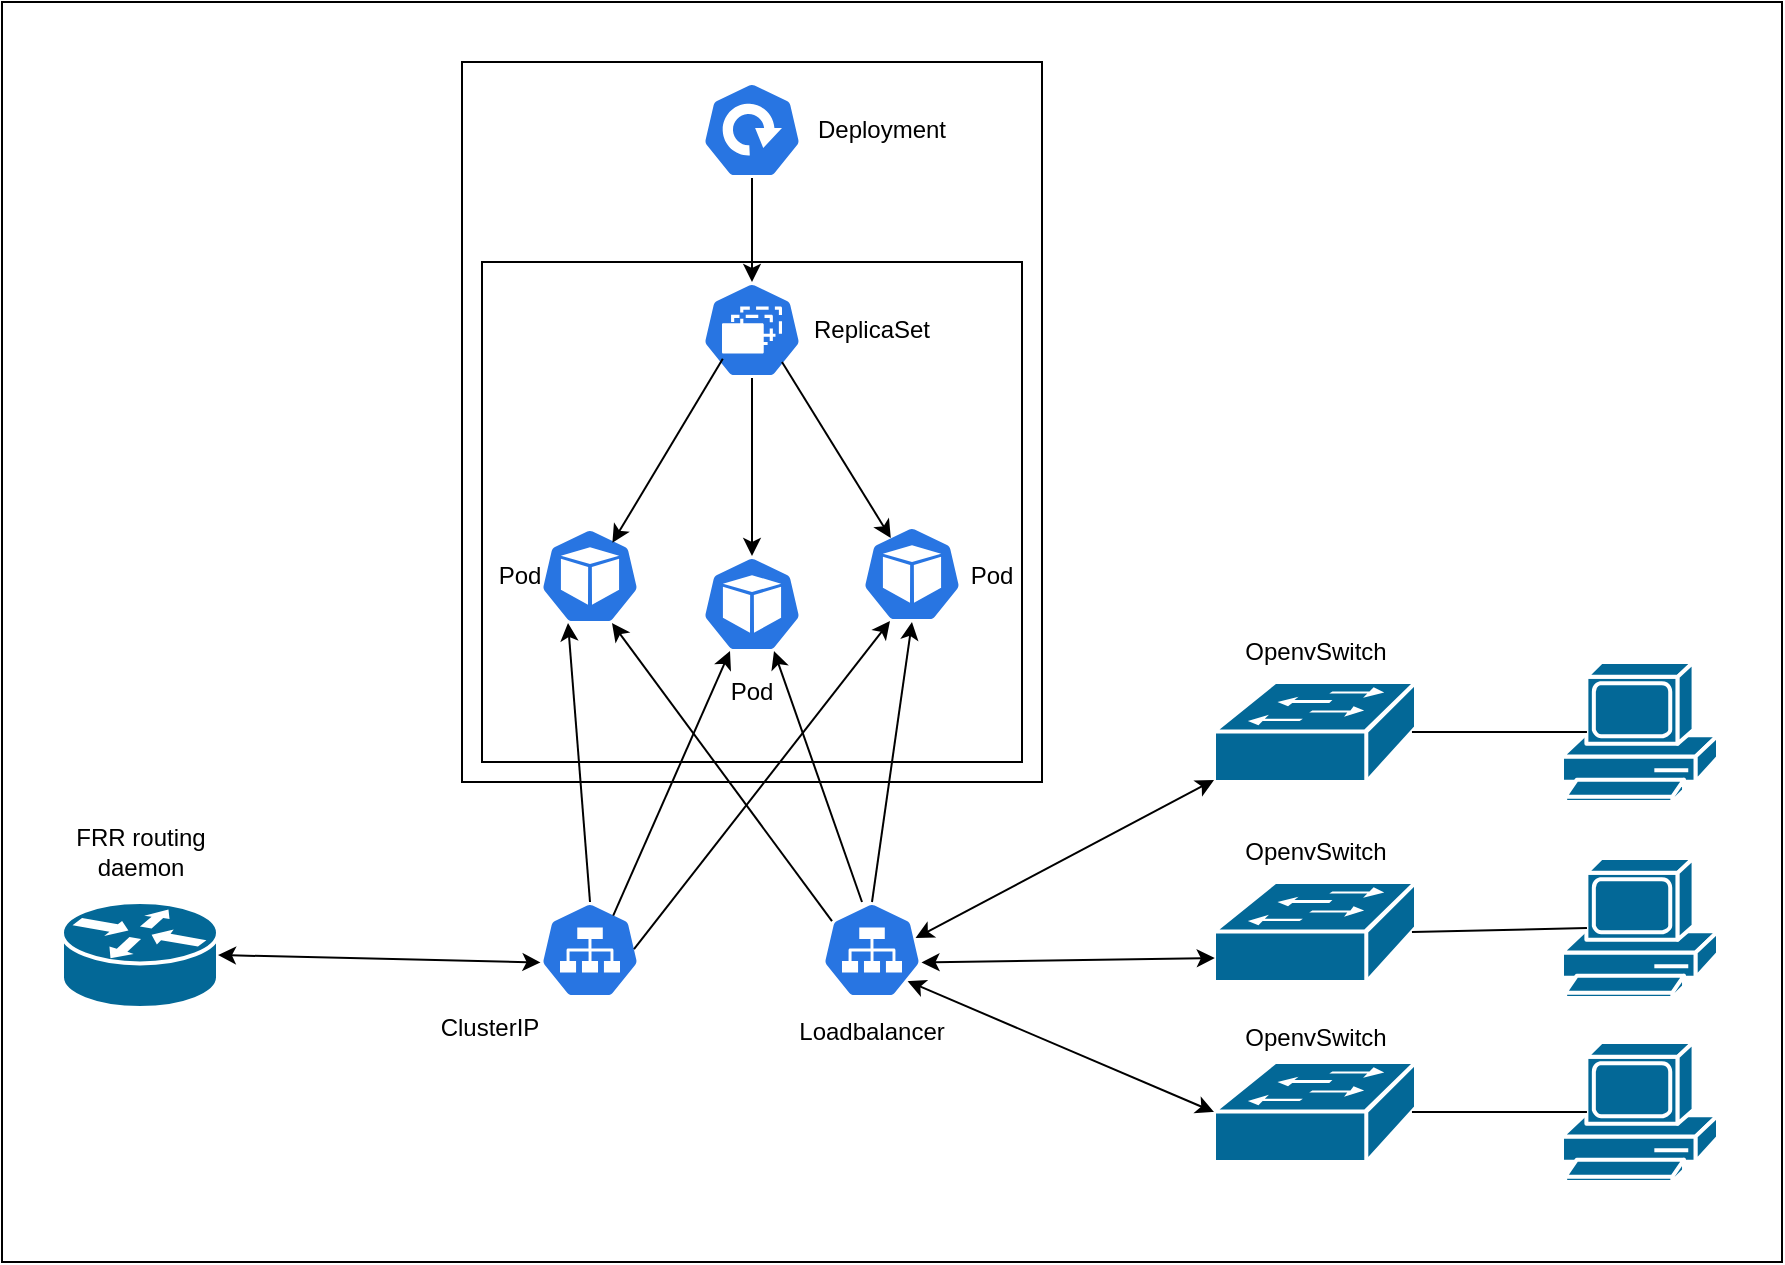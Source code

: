 <mxfile version="21.2.8" type="device">
  <diagram name="Page-1" id="xvXS0b84OAG7VmKs_9-G">
    <mxGraphModel dx="1050" dy="609" grid="1" gridSize="10" guides="1" tooltips="1" connect="1" arrows="1" fold="1" page="1" pageScale="1" pageWidth="827" pageHeight="1169" math="0" shadow="0">
      <root>
        <mxCell id="0" />
        <mxCell id="1" parent="0" />
        <mxCell id="ibrLmUlDIfamA27F22w--1" value="" style="rounded=0;whiteSpace=wrap;html=1;" vertex="1" parent="1">
          <mxGeometry x="120" y="40" width="890" height="630" as="geometry" />
        </mxCell>
        <mxCell id="uyYlru-ZlLrHPNq706hz-24" value="" style="rounded=0;whiteSpace=wrap;html=1;" parent="1" vertex="1">
          <mxGeometry x="350" y="70" width="290" height="360" as="geometry" />
        </mxCell>
        <mxCell id="uyYlru-ZlLrHPNq706hz-22" value="" style="rounded=0;whiteSpace=wrap;html=1;" parent="1" vertex="1">
          <mxGeometry x="360" y="170" width="270" height="250" as="geometry" />
        </mxCell>
        <mxCell id="uyYlru-ZlLrHPNq706hz-1" value="" style="shape=mxgraph.cisco.routers.router;sketch=0;html=1;pointerEvents=1;dashed=0;fillColor=#036897;strokeColor=#ffffff;strokeWidth=2;verticalLabelPosition=bottom;verticalAlign=top;align=center;outlineConnect=0;" parent="1" vertex="1">
          <mxGeometry x="150" y="490" width="78" height="53" as="geometry" />
        </mxCell>
        <mxCell id="uyYlru-ZlLrHPNq706hz-2" value="" style="sketch=0;html=1;dashed=0;whitespace=wrap;fillColor=#2875E2;strokeColor=#ffffff;points=[[0.005,0.63,0],[0.1,0.2,0],[0.9,0.2,0],[0.5,0,0],[0.995,0.63,0],[0.72,0.99,0],[0.5,1,0],[0.28,0.99,0]];verticalLabelPosition=bottom;align=center;verticalAlign=top;shape=mxgraph.kubernetes.icon;prIcon=pod" parent="1" vertex="1">
          <mxGeometry x="389" y="303" width="50" height="48" as="geometry" />
        </mxCell>
        <mxCell id="uyYlru-ZlLrHPNq706hz-3" value="" style="sketch=0;html=1;dashed=0;whitespace=wrap;fillColor=#2875E2;strokeColor=#ffffff;points=[[0.005,0.63,0],[0.1,0.2,0],[0.9,0.2,0],[0.5,0,0],[0.995,0.63,0],[0.72,0.99,0],[0.5,1,0],[0.28,0.99,0]];verticalLabelPosition=bottom;align=center;verticalAlign=top;shape=mxgraph.kubernetes.icon;prIcon=pod" parent="1" vertex="1">
          <mxGeometry x="470" y="317" width="50" height="48" as="geometry" />
        </mxCell>
        <mxCell id="uyYlru-ZlLrHPNq706hz-4" value="" style="sketch=0;html=1;dashed=0;whitespace=wrap;fillColor=#2875E2;strokeColor=#ffffff;points=[[0.005,0.63,0],[0.1,0.2,0],[0.9,0.2,0],[0.5,0,0],[0.995,0.63,0],[0.72,0.99,0],[0.5,1,0],[0.28,0.99,0]];verticalLabelPosition=bottom;align=center;verticalAlign=top;shape=mxgraph.kubernetes.icon;prIcon=pod" parent="1" vertex="1">
          <mxGeometry x="550" y="302" width="50" height="48" as="geometry" />
        </mxCell>
        <mxCell id="uyYlru-ZlLrHPNq706hz-5" value="" style="sketch=0;html=1;dashed=0;whitespace=wrap;fillColor=#2875E2;strokeColor=#ffffff;points=[[0.005,0.63,0],[0.1,0.2,0],[0.9,0.2,0],[0.5,0,0],[0.995,0.63,0],[0.72,0.99,0],[0.5,1,0],[0.28,0.99,0]];verticalLabelPosition=bottom;align=center;verticalAlign=top;shape=mxgraph.kubernetes.icon;prIcon=deploy" parent="1" vertex="1">
          <mxGeometry x="470" y="80" width="50" height="48" as="geometry" />
        </mxCell>
        <mxCell id="uyYlru-ZlLrHPNq706hz-6" value="" style="sketch=0;html=1;dashed=0;whitespace=wrap;fillColor=#2875E2;strokeColor=#ffffff;points=[[0.005,0.63,0],[0.1,0.2,0],[0.9,0.2,0],[0.5,0,0],[0.995,0.63,0],[0.72,0.99,0],[0.5,1,0],[0.28,0.99,0]];verticalLabelPosition=bottom;align=center;verticalAlign=top;shape=mxgraph.kubernetes.icon;prIcon=rs" parent="1" vertex="1">
          <mxGeometry x="470" y="180" width="50" height="48" as="geometry" />
        </mxCell>
        <mxCell id="uyYlru-ZlLrHPNq706hz-7" value="" style="endArrow=classic;html=1;rounded=0;entryX=0.5;entryY=0;entryDx=0;entryDy=0;entryPerimeter=0;exitX=0.5;exitY=1;exitDx=0;exitDy=0;exitPerimeter=0;" parent="1" source="uyYlru-ZlLrHPNq706hz-6" target="uyYlru-ZlLrHPNq706hz-3" edge="1">
          <mxGeometry width="50" height="50" relative="1" as="geometry">
            <mxPoint x="590" y="470" as="sourcePoint" />
            <mxPoint x="530" y="320" as="targetPoint" />
          </mxGeometry>
        </mxCell>
        <mxCell id="uyYlru-ZlLrHPNq706hz-8" value="" style="endArrow=classic;html=1;rounded=0;entryX=0.288;entryY=0.125;entryDx=0;entryDy=0;entryPerimeter=0;" parent="1" target="uyYlru-ZlLrHPNq706hz-4" edge="1">
          <mxGeometry width="50" height="50" relative="1" as="geometry">
            <mxPoint x="510" y="220" as="sourcePoint" />
            <mxPoint x="550" y="230" as="targetPoint" />
          </mxGeometry>
        </mxCell>
        <mxCell id="uyYlru-ZlLrHPNq706hz-9" value="" style="endArrow=classic;html=1;rounded=0;entryX=0.724;entryY=0.154;entryDx=0;entryDy=0;entryPerimeter=0;exitX=0.208;exitY=0.8;exitDx=0;exitDy=0;exitPerimeter=0;" parent="1" source="uyYlru-ZlLrHPNq706hz-6" target="uyYlru-ZlLrHPNq706hz-2" edge="1">
          <mxGeometry width="50" height="50" relative="1" as="geometry">
            <mxPoint x="450" y="490" as="sourcePoint" />
            <mxPoint x="510" y="370" as="targetPoint" />
          </mxGeometry>
        </mxCell>
        <mxCell id="uyYlru-ZlLrHPNq706hz-11" value="" style="sketch=0;html=1;dashed=0;whitespace=wrap;fillColor=#2875E2;strokeColor=#ffffff;points=[[0.005,0.63,0],[0.1,0.2,0],[0.9,0.2,0],[0.5,0,0],[0.995,0.63,0],[0.72,0.99,0],[0.5,1,0],[0.28,0.99,0]];verticalLabelPosition=bottom;align=center;verticalAlign=top;shape=mxgraph.kubernetes.icon;prIcon=svc" parent="1" vertex="1">
          <mxGeometry x="530" y="490" width="50" height="48" as="geometry" />
        </mxCell>
        <mxCell id="uyYlru-ZlLrHPNq706hz-12" value="" style="shape=mxgraph.cisco.switches.workgroup_switch;sketch=0;html=1;pointerEvents=1;dashed=0;fillColor=#036897;strokeColor=#ffffff;strokeWidth=2;verticalLabelPosition=bottom;verticalAlign=top;align=center;outlineConnect=0;" parent="1" vertex="1">
          <mxGeometry x="726" y="380" width="101" height="50" as="geometry" />
        </mxCell>
        <mxCell id="uyYlru-ZlLrHPNq706hz-13" value="" style="shape=mxgraph.cisco.switches.workgroup_switch;sketch=0;html=1;pointerEvents=1;dashed=0;fillColor=#036897;strokeColor=#ffffff;strokeWidth=2;verticalLabelPosition=bottom;verticalAlign=top;align=center;outlineConnect=0;" parent="1" vertex="1">
          <mxGeometry x="726" y="480" width="101" height="50" as="geometry" />
        </mxCell>
        <mxCell id="uyYlru-ZlLrHPNq706hz-14" value="" style="shape=mxgraph.cisco.switches.workgroup_switch;sketch=0;html=1;pointerEvents=1;dashed=0;fillColor=#036897;strokeColor=#ffffff;strokeWidth=2;verticalLabelPosition=bottom;verticalAlign=top;align=center;outlineConnect=0;" parent="1" vertex="1">
          <mxGeometry x="726" y="570" width="101" height="50" as="geometry" />
        </mxCell>
        <mxCell id="uyYlru-ZlLrHPNq706hz-17" value="" style="endArrow=classic;startArrow=classic;html=1;rounded=0;entryX=0;entryY=0.98;entryDx=0;entryDy=0;entryPerimeter=0;exitX=0.936;exitY=0.375;exitDx=0;exitDy=0;exitPerimeter=0;" parent="1" source="uyYlru-ZlLrHPNq706hz-11" target="uyYlru-ZlLrHPNq706hz-12" edge="1">
          <mxGeometry width="50" height="50" relative="1" as="geometry">
            <mxPoint x="740" y="240" as="sourcePoint" />
            <mxPoint x="840" y="250" as="targetPoint" />
          </mxGeometry>
        </mxCell>
        <mxCell id="uyYlru-ZlLrHPNq706hz-18" value="" style="endArrow=classic;startArrow=classic;html=1;rounded=0;exitX=0.995;exitY=0.63;exitDx=0;exitDy=0;entryX=0.004;entryY=0.76;entryDx=0;entryDy=0;entryPerimeter=0;exitPerimeter=0;" parent="1" source="uyYlru-ZlLrHPNq706hz-11" target="uyYlru-ZlLrHPNq706hz-13" edge="1">
          <mxGeometry width="50" height="50" relative="1" as="geometry">
            <mxPoint x="740" y="311.507" as="sourcePoint" />
            <mxPoint x="840" y="350" as="targetPoint" />
          </mxGeometry>
        </mxCell>
        <mxCell id="uyYlru-ZlLrHPNq706hz-19" value="" style="endArrow=classic;startArrow=classic;html=1;rounded=0;entryX=0;entryY=0.5;entryDx=0;entryDy=0;entryPerimeter=0;exitX=0.856;exitY=0.825;exitDx=0;exitDy=0;exitPerimeter=0;" parent="1" source="uyYlru-ZlLrHPNq706hz-11" target="uyYlru-ZlLrHPNq706hz-14" edge="1">
          <mxGeometry width="50" height="50" relative="1" as="geometry">
            <mxPoint x="740" y="399" as="sourcePoint" />
            <mxPoint x="870" y="410" as="targetPoint" />
          </mxGeometry>
        </mxCell>
        <mxCell id="uyYlru-ZlLrHPNq706hz-20" value="Loadbalancer" style="text;html=1;strokeColor=none;fillColor=none;align=center;verticalAlign=middle;whiteSpace=wrap;rounded=0;" parent="1" vertex="1">
          <mxGeometry x="525" y="540" width="60" height="30" as="geometry" />
        </mxCell>
        <mxCell id="uyYlru-ZlLrHPNq706hz-21" value="" style="endArrow=classic;html=1;rounded=0;exitX=0.5;exitY=1;exitDx=0;exitDy=0;exitPerimeter=0;" parent="1" source="uyYlru-ZlLrHPNq706hz-5" target="uyYlru-ZlLrHPNq706hz-6" edge="1">
          <mxGeometry width="50" height="50" relative="1" as="geometry">
            <mxPoint x="360" y="400" as="sourcePoint" />
            <mxPoint x="620" y="50" as="targetPoint" />
          </mxGeometry>
        </mxCell>
        <mxCell id="uyYlru-ZlLrHPNq706hz-23" value="" style="endArrow=classic;html=1;rounded=0;entryX=0.5;entryY=1;entryDx=0;entryDy=0;entryPerimeter=0;exitX=0.5;exitY=0;exitDx=0;exitDy=0;exitPerimeter=0;" parent="1" source="uyYlru-ZlLrHPNq706hz-11" target="uyYlru-ZlLrHPNq706hz-4" edge="1">
          <mxGeometry width="50" height="50" relative="1" as="geometry">
            <mxPoint x="700" y="460" as="sourcePoint" />
            <mxPoint x="750" y="410" as="targetPoint" />
          </mxGeometry>
        </mxCell>
        <mxCell id="uyYlru-ZlLrHPNq706hz-26" value="" style="endArrow=classic;html=1;rounded=0;entryX=0.72;entryY=0.99;entryDx=0;entryDy=0;entryPerimeter=0;" parent="1" target="uyYlru-ZlLrHPNq706hz-3" edge="1">
          <mxGeometry width="50" height="50" relative="1" as="geometry">
            <mxPoint x="550" y="490" as="sourcePoint" />
            <mxPoint x="500" y="460" as="targetPoint" />
          </mxGeometry>
        </mxCell>
        <mxCell id="uyYlru-ZlLrHPNq706hz-27" value="" style="endArrow=classic;html=1;rounded=0;entryX=0.72;entryY=0.99;entryDx=0;entryDy=0;entryPerimeter=0;exitX=0.1;exitY=0.2;exitDx=0;exitDy=0;exitPerimeter=0;" parent="1" source="uyYlru-ZlLrHPNq706hz-11" target="uyYlru-ZlLrHPNq706hz-2" edge="1">
          <mxGeometry width="50" height="50" relative="1" as="geometry">
            <mxPoint x="470" y="560" as="sourcePoint" />
            <mxPoint x="520" y="510" as="targetPoint" />
          </mxGeometry>
        </mxCell>
        <mxCell id="uyYlru-ZlLrHPNq706hz-28" value="" style="sketch=0;html=1;dashed=0;whitespace=wrap;fillColor=#2875E2;strokeColor=#ffffff;points=[[0.005,0.63,0],[0.1,0.2,0],[0.9,0.2,0],[0.5,0,0],[0.995,0.63,0],[0.72,0.99,0],[0.5,1,0],[0.28,0.99,0]];verticalLabelPosition=bottom;align=center;verticalAlign=top;shape=mxgraph.kubernetes.icon;prIcon=svc" parent="1" vertex="1">
          <mxGeometry x="389" y="490" width="50" height="48" as="geometry" />
        </mxCell>
        <mxCell id="uyYlru-ZlLrHPNq706hz-29" value="" style="endArrow=classic;startArrow=classic;html=1;rounded=0;exitX=1;exitY=0.5;exitDx=0;exitDy=0;exitPerimeter=0;entryX=0.005;entryY=0.63;entryDx=0;entryDy=0;entryPerimeter=0;" parent="1" source="uyYlru-ZlLrHPNq706hz-1" target="uyYlru-ZlLrHPNq706hz-28" edge="1">
          <mxGeometry width="50" height="50" relative="1" as="geometry">
            <mxPoint x="260" y="580" as="sourcePoint" />
            <mxPoint x="310" y="530" as="targetPoint" />
          </mxGeometry>
        </mxCell>
        <mxCell id="uyYlru-ZlLrHPNq706hz-30" value="" style="endArrow=classic;html=1;rounded=0;entryX=0.28;entryY=0.99;entryDx=0;entryDy=0;entryPerimeter=0;exitX=0.5;exitY=0;exitDx=0;exitDy=0;exitPerimeter=0;" parent="1" source="uyYlru-ZlLrHPNq706hz-28" target="uyYlru-ZlLrHPNq706hz-2" edge="1">
          <mxGeometry width="50" height="50" relative="1" as="geometry">
            <mxPoint x="400" y="490" as="sourcePoint" />
            <mxPoint x="450" y="440" as="targetPoint" />
          </mxGeometry>
        </mxCell>
        <mxCell id="uyYlru-ZlLrHPNq706hz-31" value="" style="endArrow=classic;html=1;rounded=0;entryX=0.28;entryY=0.99;entryDx=0;entryDy=0;entryPerimeter=0;exitX=0.732;exitY=0.142;exitDx=0;exitDy=0;exitPerimeter=0;" parent="1" source="uyYlru-ZlLrHPNq706hz-28" target="uyYlru-ZlLrHPNq706hz-3" edge="1">
          <mxGeometry width="50" height="50" relative="1" as="geometry">
            <mxPoint x="400" y="540" as="sourcePoint" />
            <mxPoint x="450" y="490" as="targetPoint" />
          </mxGeometry>
        </mxCell>
        <mxCell id="uyYlru-ZlLrHPNq706hz-32" value="" style="endArrow=classic;html=1;rounded=0;exitX=0.94;exitY=0.492;exitDx=0;exitDy=0;exitPerimeter=0;entryX=0.28;entryY=0.99;entryDx=0;entryDy=0;entryPerimeter=0;" parent="1" source="uyYlru-ZlLrHPNq706hz-28" target="uyYlru-ZlLrHPNq706hz-4" edge="1">
          <mxGeometry width="50" height="50" relative="1" as="geometry">
            <mxPoint x="430" y="560" as="sourcePoint" />
            <mxPoint x="480" y="510" as="targetPoint" />
          </mxGeometry>
        </mxCell>
        <mxCell id="uyYlru-ZlLrHPNq706hz-33" value="ClusterIP" style="text;html=1;strokeColor=none;fillColor=none;align=center;verticalAlign=middle;whiteSpace=wrap;rounded=0;" parent="1" vertex="1">
          <mxGeometry x="334" y="538" width="60" height="30" as="geometry" />
        </mxCell>
        <mxCell id="uyYlru-ZlLrHPNq706hz-35" value="Deployment" style="text;html=1;strokeColor=none;fillColor=none;align=center;verticalAlign=middle;whiteSpace=wrap;rounded=0;" parent="1" vertex="1">
          <mxGeometry x="530" y="89" width="60" height="30" as="geometry" />
        </mxCell>
        <mxCell id="uyYlru-ZlLrHPNq706hz-36" value="ReplicaSet" style="text;html=1;strokeColor=none;fillColor=none;align=center;verticalAlign=middle;whiteSpace=wrap;rounded=0;" parent="1" vertex="1">
          <mxGeometry x="525" y="189" width="60" height="30" as="geometry" />
        </mxCell>
        <mxCell id="uyYlru-ZlLrHPNq706hz-37" value="FRR routing daemon" style="text;html=1;strokeColor=none;fillColor=none;align=center;verticalAlign=middle;whiteSpace=wrap;rounded=0;" parent="1" vertex="1">
          <mxGeometry x="153.5" y="450" width="71" height="30" as="geometry" />
        </mxCell>
        <mxCell id="uyYlru-ZlLrHPNq706hz-38" value="OpenvSwitch" style="text;html=1;strokeColor=none;fillColor=none;align=center;verticalAlign=middle;whiteSpace=wrap;rounded=0;" parent="1" vertex="1">
          <mxGeometry x="747" y="350" width="60" height="30" as="geometry" />
        </mxCell>
        <mxCell id="uyYlru-ZlLrHPNq706hz-39" value="OpenvSwitch" style="text;html=1;strokeColor=none;fillColor=none;align=center;verticalAlign=middle;whiteSpace=wrap;rounded=0;" parent="1" vertex="1">
          <mxGeometry x="747" y="450" width="60" height="30" as="geometry" />
        </mxCell>
        <mxCell id="uyYlru-ZlLrHPNq706hz-40" value="OpenvSwitch" style="text;html=1;strokeColor=none;fillColor=none;align=center;verticalAlign=middle;whiteSpace=wrap;rounded=0;" parent="1" vertex="1">
          <mxGeometry x="747" y="543" width="60" height="30" as="geometry" />
        </mxCell>
        <mxCell id="uyYlru-ZlLrHPNq706hz-41" value="" style="shape=mxgraph.cisco.computers_and_peripherals.pc;sketch=0;html=1;pointerEvents=1;dashed=0;fillColor=#036897;strokeColor=#ffffff;strokeWidth=2;verticalLabelPosition=bottom;verticalAlign=top;align=center;outlineConnect=0;" parent="1" vertex="1">
          <mxGeometry x="900" y="370" width="78" height="70" as="geometry" />
        </mxCell>
        <mxCell id="uyYlru-ZlLrHPNq706hz-42" value="" style="shape=mxgraph.cisco.computers_and_peripherals.pc;sketch=0;html=1;pointerEvents=1;dashed=0;fillColor=#036897;strokeColor=#ffffff;strokeWidth=2;verticalLabelPosition=bottom;verticalAlign=top;align=center;outlineConnect=0;" parent="1" vertex="1">
          <mxGeometry x="900" y="468" width="78" height="70" as="geometry" />
        </mxCell>
        <mxCell id="uyYlru-ZlLrHPNq706hz-43" value="" style="shape=mxgraph.cisco.computers_and_peripherals.pc;sketch=0;html=1;pointerEvents=1;dashed=0;fillColor=#036897;strokeColor=#ffffff;strokeWidth=2;verticalLabelPosition=bottom;verticalAlign=top;align=center;outlineConnect=0;" parent="1" vertex="1">
          <mxGeometry x="900" y="560" width="78" height="70" as="geometry" />
        </mxCell>
        <mxCell id="uyYlru-ZlLrHPNq706hz-44" value="" style="endArrow=none;html=1;rounded=0;exitX=0.98;exitY=0.5;exitDx=0;exitDy=0;exitPerimeter=0;entryX=0.16;entryY=0.5;entryDx=0;entryDy=0;entryPerimeter=0;" parent="1" source="uyYlru-ZlLrHPNq706hz-13" target="uyYlru-ZlLrHPNq706hz-42" edge="1">
          <mxGeometry width="50" height="50" relative="1" as="geometry">
            <mxPoint x="860" y="510" as="sourcePoint" />
            <mxPoint x="910" y="460" as="targetPoint" />
          </mxGeometry>
        </mxCell>
        <mxCell id="uyYlru-ZlLrHPNq706hz-45" value="" style="endArrow=none;html=1;rounded=0;exitX=0.98;exitY=0.5;exitDx=0;exitDy=0;exitPerimeter=0;entryX=0.16;entryY=0.5;entryDx=0;entryDy=0;entryPerimeter=0;" parent="1" source="uyYlru-ZlLrHPNq706hz-12" target="uyYlru-ZlLrHPNq706hz-41" edge="1">
          <mxGeometry width="50" height="50" relative="1" as="geometry">
            <mxPoint x="840" y="490" as="sourcePoint" />
            <mxPoint x="890" y="440" as="targetPoint" />
          </mxGeometry>
        </mxCell>
        <mxCell id="uyYlru-ZlLrHPNq706hz-46" value="" style="endArrow=none;html=1;rounded=0;exitX=0.98;exitY=0.5;exitDx=0;exitDy=0;exitPerimeter=0;entryX=0.16;entryY=0.5;entryDx=0;entryDy=0;entryPerimeter=0;" parent="1" source="uyYlru-ZlLrHPNq706hz-14" target="uyYlru-ZlLrHPNq706hz-43" edge="1">
          <mxGeometry width="50" height="50" relative="1" as="geometry">
            <mxPoint x="850" y="600" as="sourcePoint" />
            <mxPoint x="900" y="550" as="targetPoint" />
          </mxGeometry>
        </mxCell>
        <mxCell id="pH09sqWhM0xCOOFy4X_m-1" value="Pod" style="text;html=1;strokeColor=none;fillColor=none;align=center;verticalAlign=middle;whiteSpace=wrap;rounded=0;" parent="1" vertex="1">
          <mxGeometry x="364" y="312" width="30" height="30" as="geometry" />
        </mxCell>
        <mxCell id="pH09sqWhM0xCOOFy4X_m-2" value="Pod" style="text;html=1;strokeColor=none;fillColor=none;align=center;verticalAlign=middle;whiteSpace=wrap;rounded=0;" parent="1" vertex="1">
          <mxGeometry x="480" y="370" width="30" height="30" as="geometry" />
        </mxCell>
        <mxCell id="pH09sqWhM0xCOOFy4X_m-3" value="Pod" style="text;html=1;strokeColor=none;fillColor=none;align=center;verticalAlign=middle;whiteSpace=wrap;rounded=0;" parent="1" vertex="1">
          <mxGeometry x="600" y="312" width="30" height="30" as="geometry" />
        </mxCell>
      </root>
    </mxGraphModel>
  </diagram>
</mxfile>
